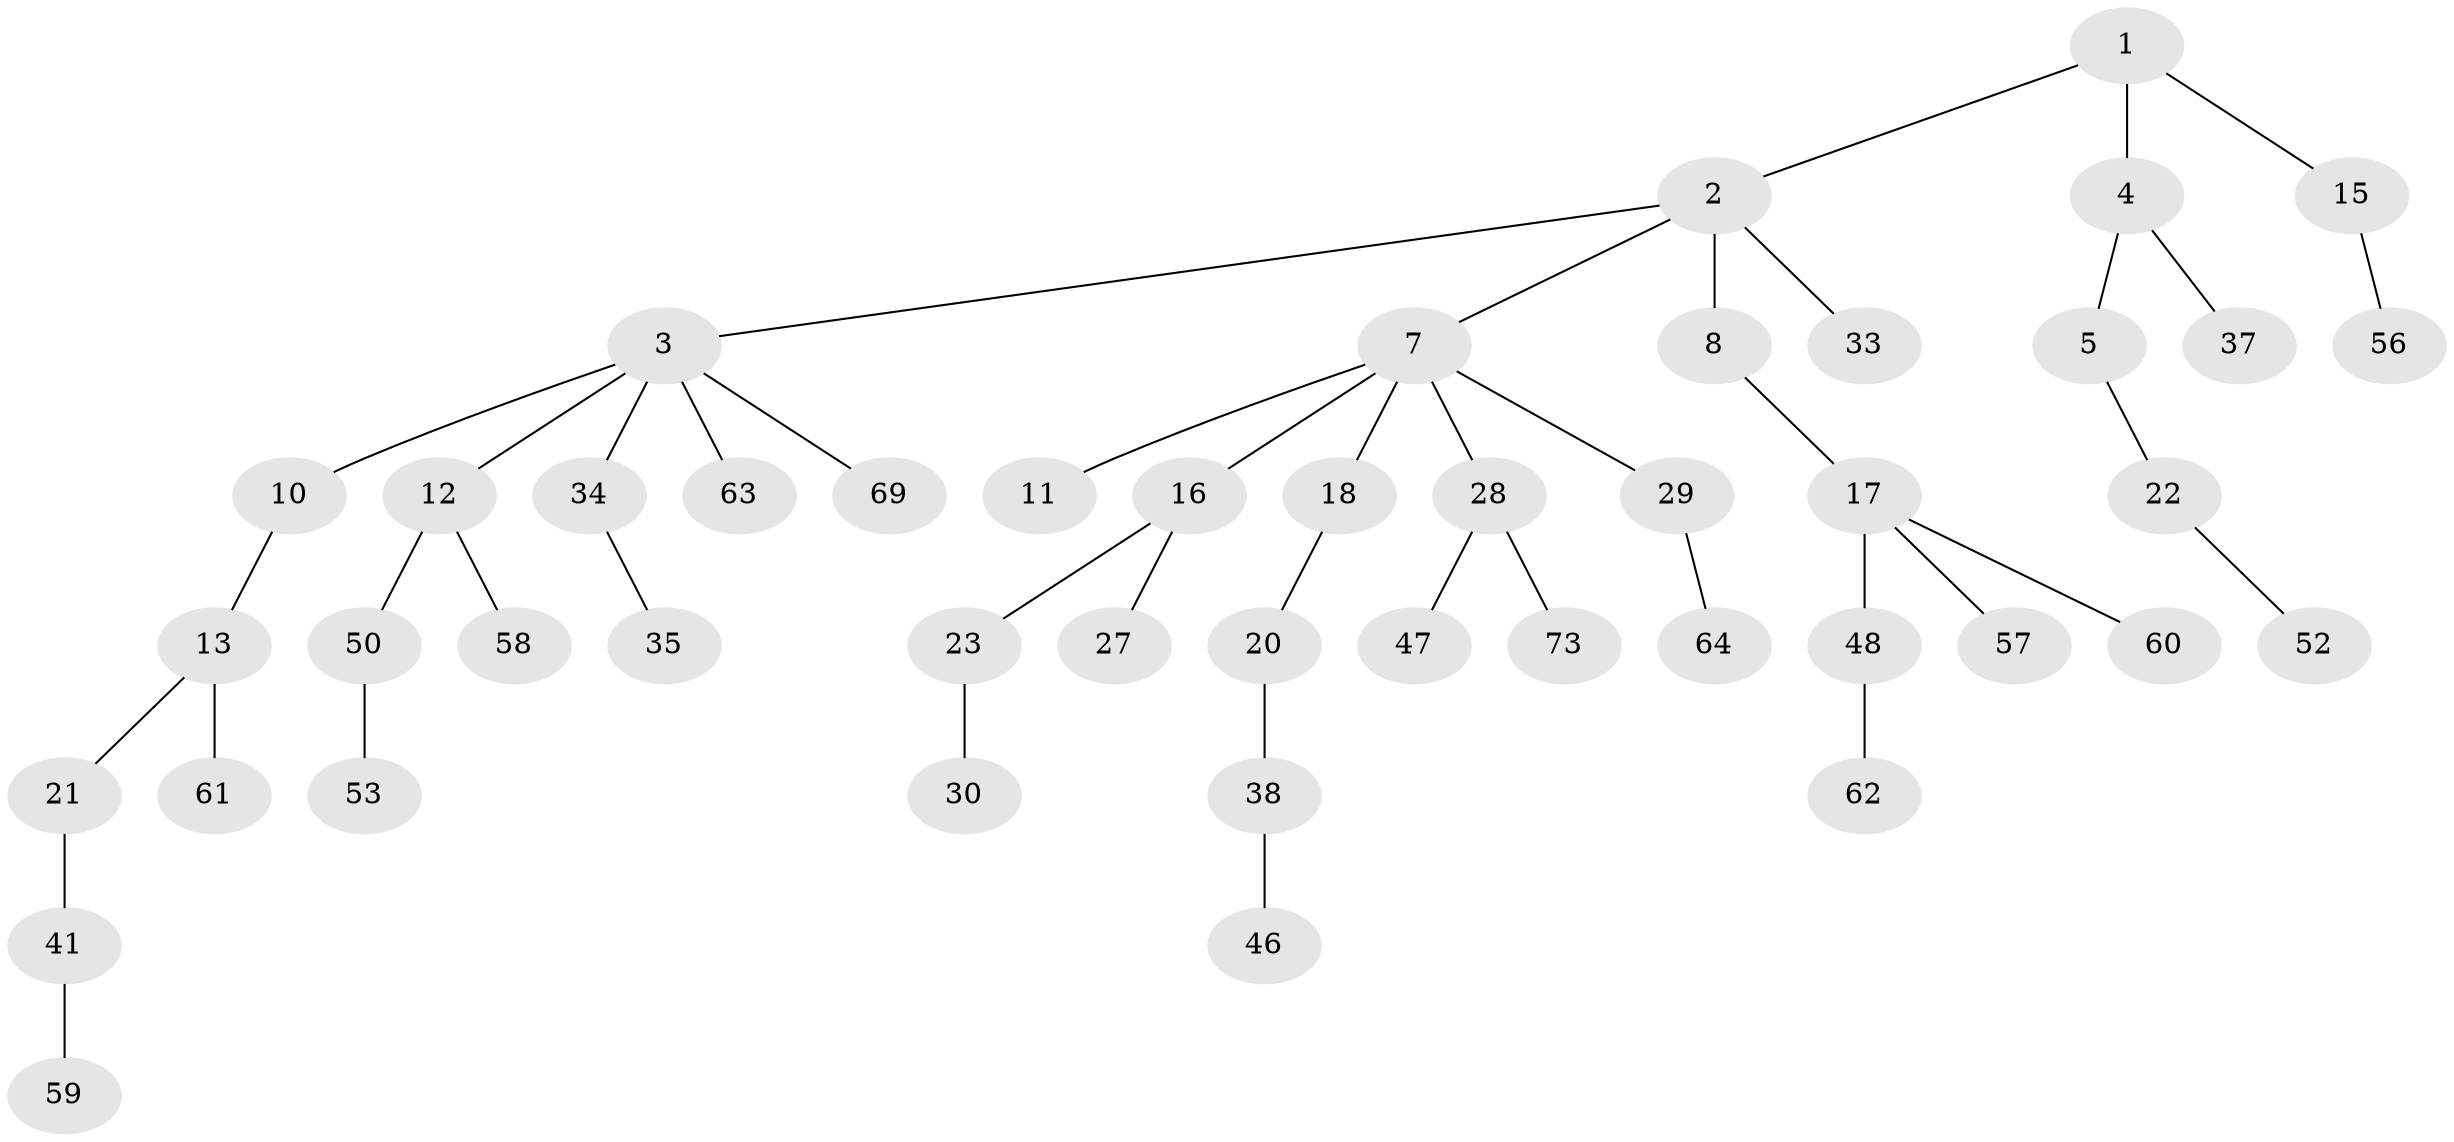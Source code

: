 // Generated by graph-tools (version 1.1) at 2025/24/03/03/25 07:24:06]
// undirected, 46 vertices, 45 edges
graph export_dot {
graph [start="1"]
  node [color=gray90,style=filled];
  1 [super="+39"];
  2 [super="+6"];
  3 [super="+45"];
  4 [super="+75"];
  5 [super="+70"];
  7 [super="+9"];
  8;
  10 [super="+66"];
  11 [super="+14"];
  12 [super="+24"];
  13 [super="+42"];
  15 [super="+44"];
  16 [super="+19"];
  17 [super="+25"];
  18 [super="+32"];
  20 [super="+72"];
  21 [super="+49"];
  22;
  23 [super="+26"];
  27;
  28 [super="+31"];
  29 [super="+36"];
  30 [super="+54"];
  33;
  34 [super="+40"];
  35;
  37;
  38 [super="+43"];
  41 [super="+55"];
  46 [super="+74"];
  47;
  48 [super="+51"];
  50 [super="+68"];
  52 [super="+65"];
  53 [super="+67"];
  56;
  57;
  58;
  59 [super="+71"];
  60;
  61;
  62;
  63;
  64;
  69;
  73;
  1 -- 2;
  1 -- 4;
  1 -- 15;
  2 -- 3;
  2 -- 33;
  2 -- 8;
  2 -- 7;
  3 -- 10;
  3 -- 12;
  3 -- 34;
  3 -- 63;
  3 -- 69;
  4 -- 5;
  4 -- 37;
  5 -- 22;
  7 -- 16;
  7 -- 18;
  7 -- 11;
  7 -- 28;
  7 -- 29;
  8 -- 17;
  10 -- 13;
  12 -- 58;
  12 -- 50;
  13 -- 21;
  13 -- 61;
  15 -- 56;
  16 -- 23;
  16 -- 27;
  17 -- 48;
  17 -- 57;
  17 -- 60;
  18 -- 20;
  20 -- 38;
  21 -- 41;
  22 -- 52;
  23 -- 30;
  28 -- 73;
  28 -- 47;
  29 -- 64;
  34 -- 35;
  38 -- 46;
  41 -- 59;
  48 -- 62;
  50 -- 53;
}
